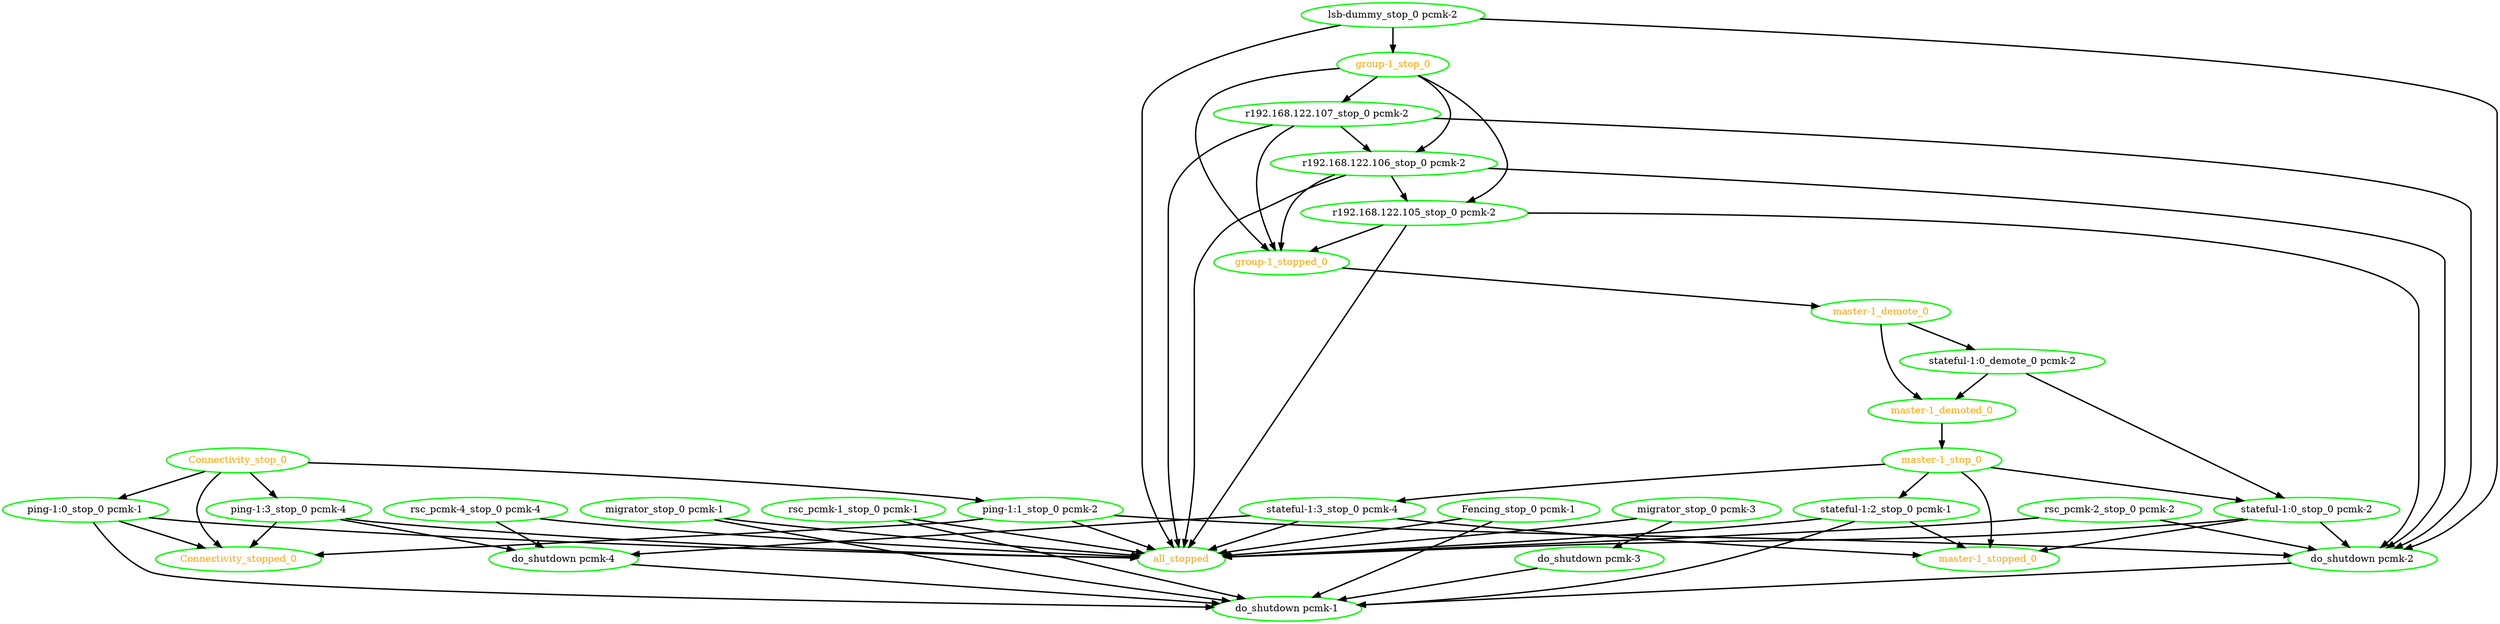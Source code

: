 digraph "g" {
"Connectivity_stop_0" -> "Connectivity_stopped_0" [ style = bold]
"Connectivity_stop_0" -> "ping-1:0_stop_0 pcmk-1" [ style = bold]
"Connectivity_stop_0" -> "ping-1:1_stop_0 pcmk-2" [ style = bold]
"Connectivity_stop_0" -> "ping-1:3_stop_0 pcmk-4" [ style = bold]
"Connectivity_stop_0" [ style=bold color="green" fontcolor="orange"]
"Connectivity_stopped_0" [ style=bold color="green" fontcolor="orange"]
"Fencing_stop_0 pcmk-1" -> "all_stopped" [ style = bold]
"Fencing_stop_0 pcmk-1" -> "do_shutdown pcmk-1" [ style = bold]
"Fencing_stop_0 pcmk-1" [ style=bold color="green" fontcolor="black"]
"all_stopped" [ style=bold color="green" fontcolor="orange"]
"do_shutdown pcmk-1" [ style=bold color="green" fontcolor="black"]
"do_shutdown pcmk-2" -> "do_shutdown pcmk-1" [ style = bold]
"do_shutdown pcmk-2" [ style=bold color="green" fontcolor="black"]
"do_shutdown pcmk-3" -> "do_shutdown pcmk-1" [ style = bold]
"do_shutdown pcmk-3" [ style=bold color="green" fontcolor="black"]
"do_shutdown pcmk-4" -> "do_shutdown pcmk-1" [ style = bold]
"do_shutdown pcmk-4" [ style=bold color="green" fontcolor="black"]
"group-1_stop_0" -> "group-1_stopped_0" [ style = bold]
"group-1_stop_0" -> "r192.168.122.105_stop_0 pcmk-2" [ style = bold]
"group-1_stop_0" -> "r192.168.122.106_stop_0 pcmk-2" [ style = bold]
"group-1_stop_0" -> "r192.168.122.107_stop_0 pcmk-2" [ style = bold]
"group-1_stop_0" [ style=bold color="green" fontcolor="orange"]
"group-1_stopped_0" -> "master-1_demote_0" [ style = bold]
"group-1_stopped_0" [ style=bold color="green" fontcolor="orange"]
"lsb-dummy_stop_0 pcmk-2" -> "all_stopped" [ style = bold]
"lsb-dummy_stop_0 pcmk-2" -> "do_shutdown pcmk-2" [ style = bold]
"lsb-dummy_stop_0 pcmk-2" -> "group-1_stop_0" [ style = bold]
"lsb-dummy_stop_0 pcmk-2" [ style=bold color="green" fontcolor="black"]
"master-1_demote_0" -> "master-1_demoted_0" [ style = bold]
"master-1_demote_0" -> "stateful-1:0_demote_0 pcmk-2" [ style = bold]
"master-1_demote_0" [ style=bold color="green" fontcolor="orange"]
"master-1_demoted_0" -> "master-1_stop_0" [ style = bold]
"master-1_demoted_0" [ style=bold color="green" fontcolor="orange"]
"master-1_stop_0" -> "master-1_stopped_0" [ style = bold]
"master-1_stop_0" -> "stateful-1:0_stop_0 pcmk-2" [ style = bold]
"master-1_stop_0" -> "stateful-1:2_stop_0 pcmk-1" [ style = bold]
"master-1_stop_0" -> "stateful-1:3_stop_0 pcmk-4" [ style = bold]
"master-1_stop_0" [ style=bold color="green" fontcolor="orange"]
"master-1_stopped_0" [ style=bold color="green" fontcolor="orange"]
"migrator_stop_0 pcmk-1" -> "all_stopped" [ style = bold]
"migrator_stop_0 pcmk-1" -> "do_shutdown pcmk-1" [ style = bold]
"migrator_stop_0 pcmk-1" [ style=bold color="green" fontcolor="black"]
"migrator_stop_0 pcmk-3" -> "all_stopped" [ style = bold]
"migrator_stop_0 pcmk-3" -> "do_shutdown pcmk-3" [ style = bold]
"migrator_stop_0 pcmk-3" [ style=bold color="green" fontcolor="black"]
"ping-1:0_stop_0 pcmk-1" -> "Connectivity_stopped_0" [ style = bold]
"ping-1:0_stop_0 pcmk-1" -> "all_stopped" [ style = bold]
"ping-1:0_stop_0 pcmk-1" -> "do_shutdown pcmk-1" [ style = bold]
"ping-1:0_stop_0 pcmk-1" [ style=bold color="green" fontcolor="black"]
"ping-1:1_stop_0 pcmk-2" -> "Connectivity_stopped_0" [ style = bold]
"ping-1:1_stop_0 pcmk-2" -> "all_stopped" [ style = bold]
"ping-1:1_stop_0 pcmk-2" -> "do_shutdown pcmk-2" [ style = bold]
"ping-1:1_stop_0 pcmk-2" [ style=bold color="green" fontcolor="black"]
"ping-1:3_stop_0 pcmk-4" -> "Connectivity_stopped_0" [ style = bold]
"ping-1:3_stop_0 pcmk-4" -> "all_stopped" [ style = bold]
"ping-1:3_stop_0 pcmk-4" -> "do_shutdown pcmk-4" [ style = bold]
"ping-1:3_stop_0 pcmk-4" [ style=bold color="green" fontcolor="black"]
"r192.168.122.105_stop_0 pcmk-2" -> "all_stopped" [ style = bold]
"r192.168.122.105_stop_0 pcmk-2" -> "do_shutdown pcmk-2" [ style = bold]
"r192.168.122.105_stop_0 pcmk-2" -> "group-1_stopped_0" [ style = bold]
"r192.168.122.105_stop_0 pcmk-2" [ style=bold color="green" fontcolor="black"]
"r192.168.122.106_stop_0 pcmk-2" -> "all_stopped" [ style = bold]
"r192.168.122.106_stop_0 pcmk-2" -> "do_shutdown pcmk-2" [ style = bold]
"r192.168.122.106_stop_0 pcmk-2" -> "group-1_stopped_0" [ style = bold]
"r192.168.122.106_stop_0 pcmk-2" -> "r192.168.122.105_stop_0 pcmk-2" [ style = bold]
"r192.168.122.106_stop_0 pcmk-2" [ style=bold color="green" fontcolor="black"]
"r192.168.122.107_stop_0 pcmk-2" -> "all_stopped" [ style = bold]
"r192.168.122.107_stop_0 pcmk-2" -> "do_shutdown pcmk-2" [ style = bold]
"r192.168.122.107_stop_0 pcmk-2" -> "group-1_stopped_0" [ style = bold]
"r192.168.122.107_stop_0 pcmk-2" -> "r192.168.122.106_stop_0 pcmk-2" [ style = bold]
"r192.168.122.107_stop_0 pcmk-2" [ style=bold color="green" fontcolor="black"]
"rsc_pcmk-1_stop_0 pcmk-1" -> "all_stopped" [ style = bold]
"rsc_pcmk-1_stop_0 pcmk-1" -> "do_shutdown pcmk-1" [ style = bold]
"rsc_pcmk-1_stop_0 pcmk-1" [ style=bold color="green" fontcolor="black"]
"rsc_pcmk-2_stop_0 pcmk-2" -> "all_stopped" [ style = bold]
"rsc_pcmk-2_stop_0 pcmk-2" -> "do_shutdown pcmk-2" [ style = bold]
"rsc_pcmk-2_stop_0 pcmk-2" [ style=bold color="green" fontcolor="black"]
"rsc_pcmk-4_stop_0 pcmk-4" -> "all_stopped" [ style = bold]
"rsc_pcmk-4_stop_0 pcmk-4" -> "do_shutdown pcmk-4" [ style = bold]
"rsc_pcmk-4_stop_0 pcmk-4" [ style=bold color="green" fontcolor="black"]
"stateful-1:0_demote_0 pcmk-2" -> "master-1_demoted_0" [ style = bold]
"stateful-1:0_demote_0 pcmk-2" -> "stateful-1:0_stop_0 pcmk-2" [ style = bold]
"stateful-1:0_demote_0 pcmk-2" [ style=bold color="green" fontcolor="black"]
"stateful-1:0_stop_0 pcmk-2" -> "all_stopped" [ style = bold]
"stateful-1:0_stop_0 pcmk-2" -> "do_shutdown pcmk-2" [ style = bold]
"stateful-1:0_stop_0 pcmk-2" -> "master-1_stopped_0" [ style = bold]
"stateful-1:0_stop_0 pcmk-2" [ style=bold color="green" fontcolor="black"]
"stateful-1:2_stop_0 pcmk-1" -> "all_stopped" [ style = bold]
"stateful-1:2_stop_0 pcmk-1" -> "do_shutdown pcmk-1" [ style = bold]
"stateful-1:2_stop_0 pcmk-1" -> "master-1_stopped_0" [ style = bold]
"stateful-1:2_stop_0 pcmk-1" [ style=bold color="green" fontcolor="black"]
"stateful-1:3_stop_0 pcmk-4" -> "all_stopped" [ style = bold]
"stateful-1:3_stop_0 pcmk-4" -> "do_shutdown pcmk-4" [ style = bold]
"stateful-1:3_stop_0 pcmk-4" -> "master-1_stopped_0" [ style = bold]
"stateful-1:3_stop_0 pcmk-4" [ style=bold color="green" fontcolor="black"]
}
